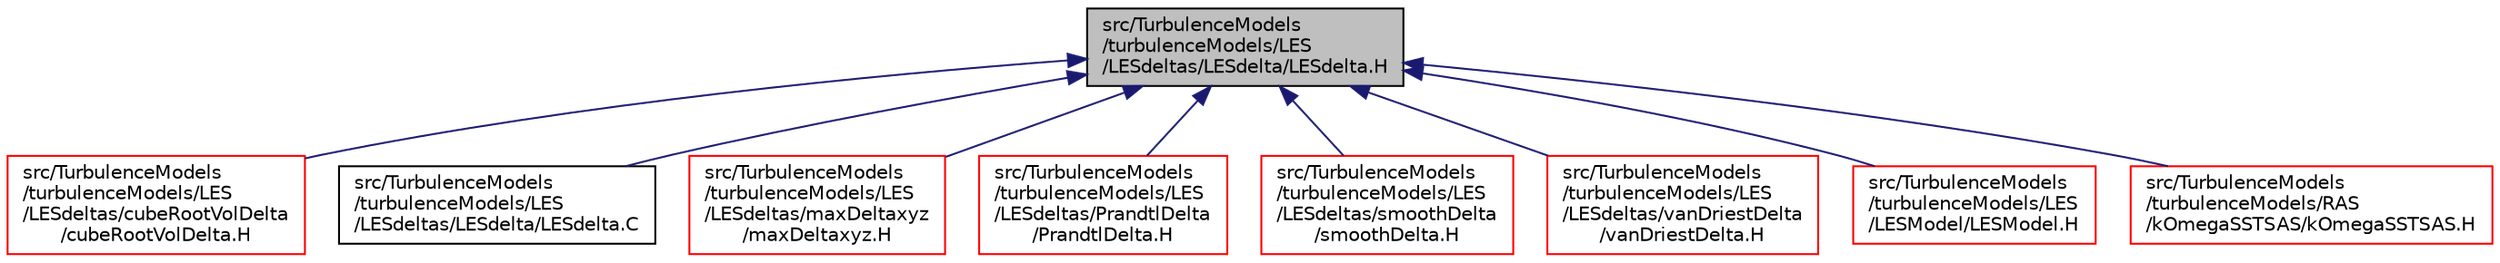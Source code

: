 digraph "src/TurbulenceModels/turbulenceModels/LES/LESdeltas/LESdelta/LESdelta.H"
{
  bgcolor="transparent";
  edge [fontname="Helvetica",fontsize="10",labelfontname="Helvetica",labelfontsize="10"];
  node [fontname="Helvetica",fontsize="10",shape=record];
  Node1 [label="src/TurbulenceModels\l/turbulenceModels/LES\l/LESdeltas/LESdelta/LESdelta.H",height=0.2,width=0.4,color="black", fillcolor="grey75", style="filled", fontcolor="black"];
  Node1 -> Node2 [dir="back",color="midnightblue",fontsize="10",style="solid",fontname="Helvetica"];
  Node2 [label="src/TurbulenceModels\l/turbulenceModels/LES\l/LESdeltas/cubeRootVolDelta\l/cubeRootVolDelta.H",height=0.2,width=0.4,color="red",URL="$a10796.html"];
  Node1 -> Node3 [dir="back",color="midnightblue",fontsize="10",style="solid",fontname="Helvetica"];
  Node3 [label="src/TurbulenceModels\l/turbulenceModels/LES\l/LESdeltas/LESdelta/LESdelta.C",height=0.2,width=0.4,color="black",URL="$a10799.html"];
  Node1 -> Node4 [dir="back",color="midnightblue",fontsize="10",style="solid",fontname="Helvetica"];
  Node4 [label="src/TurbulenceModels\l/turbulenceModels/LES\l/LESdeltas/maxDeltaxyz\l/maxDeltaxyz.H",height=0.2,width=0.4,color="red",URL="$a10802.html"];
  Node1 -> Node5 [dir="back",color="midnightblue",fontsize="10",style="solid",fontname="Helvetica"];
  Node5 [label="src/TurbulenceModels\l/turbulenceModels/LES\l/LESdeltas/PrandtlDelta\l/PrandtlDelta.H",height=0.2,width=0.4,color="red",URL="$a10804.html"];
  Node1 -> Node6 [dir="back",color="midnightblue",fontsize="10",style="solid",fontname="Helvetica"];
  Node6 [label="src/TurbulenceModels\l/turbulenceModels/LES\l/LESdeltas/smoothDelta\l/smoothDelta.H",height=0.2,width=0.4,color="red",URL="$a10806.html"];
  Node1 -> Node7 [dir="back",color="midnightblue",fontsize="10",style="solid",fontname="Helvetica"];
  Node7 [label="src/TurbulenceModels\l/turbulenceModels/LES\l/LESdeltas/vanDriestDelta\l/vanDriestDelta.H",height=0.2,width=0.4,color="red",URL="$a10809.html"];
  Node1 -> Node8 [dir="back",color="midnightblue",fontsize="10",style="solid",fontname="Helvetica"];
  Node8 [label="src/TurbulenceModels\l/turbulenceModels/LES\l/LESModel/LESModel.H",height=0.2,width=0.4,color="red",URL="$a10821.html"];
  Node1 -> Node9 [dir="back",color="midnightblue",fontsize="10",style="solid",fontname="Helvetica"];
  Node9 [label="src/TurbulenceModels\l/turbulenceModels/RAS\l/kOmegaSSTSAS/kOmegaSSTSAS.H",height=0.2,width=0.4,color="red",URL="$a10857.html"];
}
